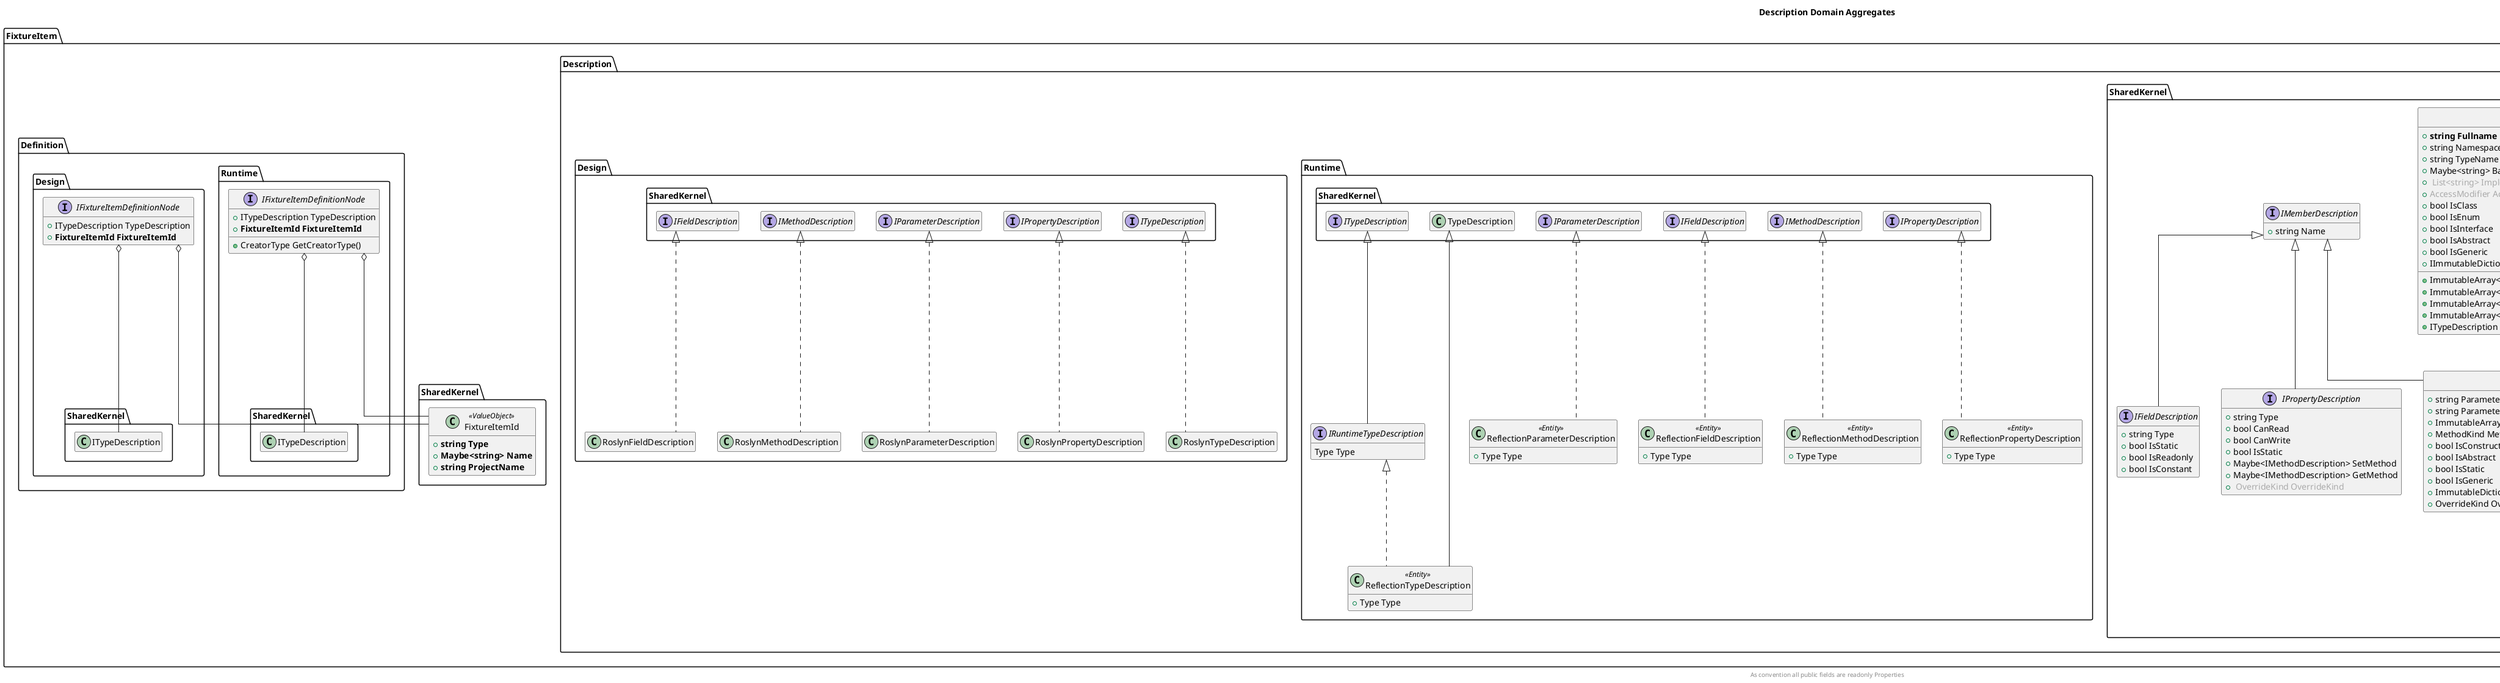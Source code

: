 @startuml
hide empty members
skinparam linetype ortho
title Description Domain Aggregates

footer
As convention all public fields are readonly Properties
endfooter

' (v,Turquoise)
' (E,violet)
' (e,orange)

package FixtureItem.Description{
    namespace  SharedKernel{

        interface ITypeDescription {
            +<b>string Fullname</b>
            +string Namespace
            +string TypeName
            +Maybe<string> BaseType
            +<font color="#AAAAAA"> List<string> ImplementedInterfaces </font>
            +<font color="#AAAAAA">AccessModifier AccessModifier </font>
            +bool IsClass
            +bool IsEnum
            +bool IsInterface
            +bool IsAbstract
            +bool IsGeneric
            +IImmutableDictionary<int, GenericParameterType> GenericTypeArguments

            +ImmutableArray<IMethodDescription> GetDeclaredConstructors()
            +ImmutableArray<IFieldDescription> GetDeclaredFields()
            +ImmutableArray<IMethodDescription> GetDeclaredMethods()
            +ImmutableArray<IPropertyDescription> GetDeclaredProperties()
            +ITypeDescription GetGenericTypeArgumentDescription(int position)
        }

        class TypeDescription<<Entity>> implements ITypeDescription{
            +FixtureKind FixtureKind
        }

        enum FixtureKind<<ValueObject>>{
            Class,
            Mock (Test Double),
            BaseType
        }

        
        enum MethodKind<<ValueObject>>{
            Constructor,
            Property,
            Ordinary,
            Other
        }

        interface IPropertyDescription implements IMemberDescription {
            +string Type
            +bool CanRead
            +bool CanWrite
            +bool IsStatic
            +Maybe<IMethodDescription> SetMethod
            +Maybe<IMethodDescription> GetMethod
            +<font color="#AAAAAA"> OverrideKind OverrideKind </font>
        }

        interface IMemberDescription {
            +string Name
        }


        interface IMethodDescription implements IMemberDescription {
            +string Parameters
            +string ParameterTypes
            +ImmutableArray<IParameterDescription> DeclaredParameters
            +MethodKind MethodKind
            +bool IsConstructor
            +bool IsAbstract
            +bool IsStatic
            +bool IsGeneric
            +ImmutableDictionary<int, GenericParameterType> GenericTypeArguments
            +OverrideKind OverrideKind
        }

        IMethodDescription *-- MethodKind
        
        interface IFieldDescription implements IMemberDescription {
            +string Type
            +bool IsStatic
            +bool IsReadonly
            +bool IsConstant
        }

        interface IParameterDescription {
            +string Name
            +Maybe<ParameterDefaultValue> DefaultValue
            +bool IsIn
            +bool IsOptional
            +bool IsOut
            +int Position
        }

        interface AccessModifier{
            +bool IsPrivate
            +bool IsPublic
            +bool IsInternal
            +bool IsProtected
        }

        interface OverrideKind{
            +bool IsVirtual
            +bool IsSealed
        }

        SharedKernel.TypeDescription *-- SharedKernel.MethodDescription
        SharedKernel.TypeDescription *-- SharedKernel.IPropertyDescription
        SharedKernel.TypeDescription *-- SharedKernel.AccessModifier
        SharedKernel.TypeDescription *-- SharedKernel.IFieldDescription
        SharedKernel.TypeDescription *-- SharedKernel.FixtureKind

        SharedKernel.IPropertyDescription *-- SharedKernel.OverrideKind

        SharedKernel.IMemberDescription *-- SharedKernel.AccessModifier
        
        SharedKernel.MethodDescription *-- SharedKernel.IParameterDescription
        SharedKernel.MethodDescription *-- SharedKernel.OverrideKind

    }

    namespace Runtime{
        interface IRuntimeTypeDescription implements SharedKernel.ITypeDescription{
            Type Type
        }

        class ReflectionTypeDescription<<Entity>> extends SharedKernel.TypeDescription implements IRuntimeTypeDescription {
                +Type Type
        }

        class ReflectionParameterDescription<<Entity>> implements SharedKernel.IParameterDescription{
            +Type Type
        }

        class ReflectionFieldDescription<<Entity>> implements SharedKernel.IFieldDescription{
            +Type Type
        }

        class ReflectionMethodDescription<<Entity>> implements SharedKernel.IMethodDescription{
            +Type Type
        }

        class ReflectionPropertyDescription<<Entity>> implements SharedKernel.IPropertyDescription{
            +Type Type
        }
    }

    namespace Design {
        class RoslynFieldDescription implements SharedKernel.IFieldDescription
        class RoslynMethodDescription implements SharedKernel.IMethodDescription
        class RoslynParameterDescription implements SharedKernel.IParameterDescription
        class RoslynPropertyDescription implements SharedKernel.IPropertyDescription
        class RoslynTypeDescription implements SharedKernel.ITypeDescription
    }
}

namespace FixtureItem.SharedKernel {
    class FixtureItemId<<ValueObject>>{
        + <b>string Type</b>
        + <b>Maybe<string> Name</b>
        + <b>string ProjectName</b>
       }
}

namespace FixtureItem.Definition.Runtime {
    interface IFixtureItemDefinitionNode {
            + ITypeDescription TypeDescription
            + <b>FixtureItemId FixtureItemId</b>
            + CreatorType GetCreatorType()
    }
    FixtureItem.Definition.Runtime.IFixtureItemDefinitionNode o-- FixtureItem.SharedKernel.FixtureItemId
    FixtureItem.Definition.Runtime.IFixtureItemDefinitionNode o-- SharedKernel.ITypeDescription 
}

namespace FixtureItem.Definition.Design {
    interface IFixtureItemDefinitionNode {
            + ITypeDescription TypeDescription
            + <b>FixtureItemId FixtureItemId</b>
    }
    FixtureItem.Definition.Design.IFixtureItemDefinitionNode o-- FixtureItem.SharedKernel.FixtureItemId
    FixtureItem.Definition.Design.IFixtureItemDefinitionNode o-- SharedKernel.ITypeDescription  
}


@enduml